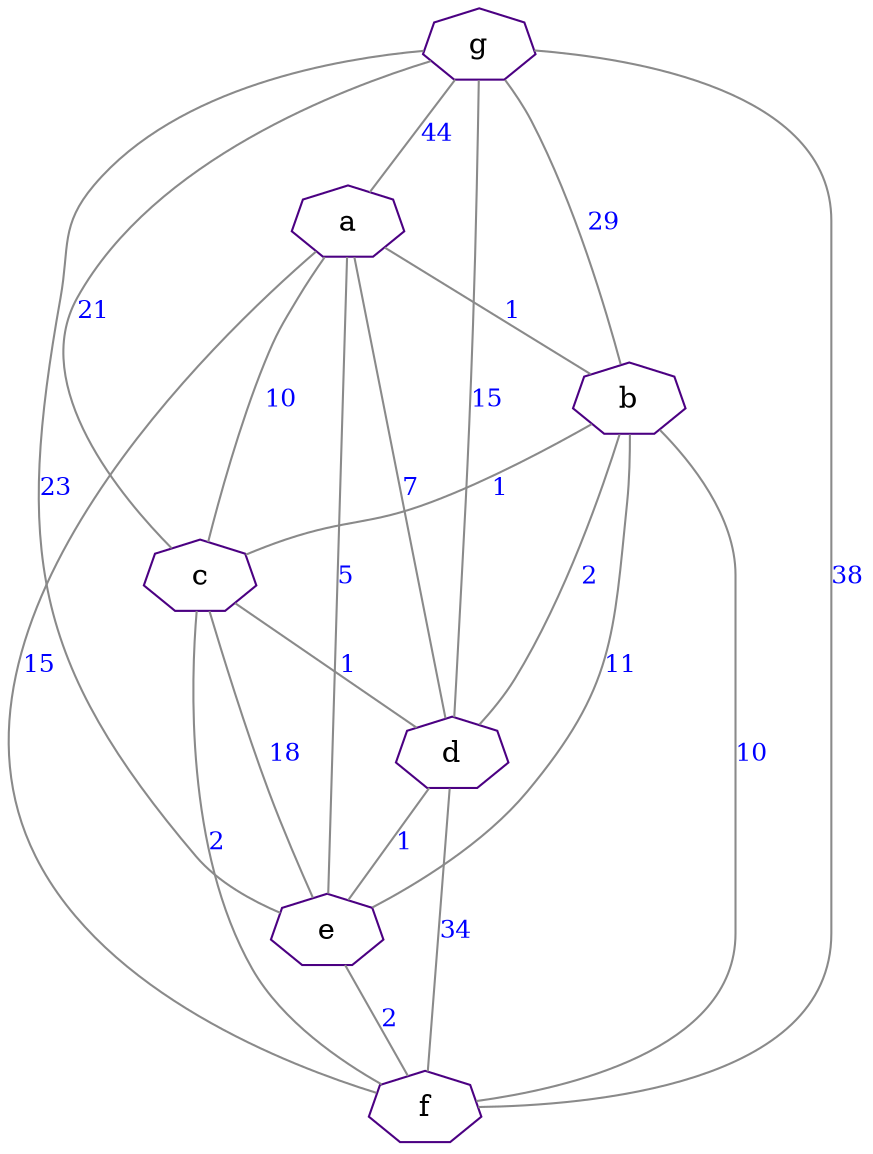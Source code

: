 graph G
{
    edge[color="gray54",fontcolor="blue",fontsize=12, len=3];
    node[color="indigo",fontsize=14, shape="septagon"];

    a -- b [label="1"];
    b -- c [label="1"];
    c -- d [label="1"];
    d -- e [label="1"];
    e -- f [label="2"];
    a -- f [label="15"];
    a -- c [label="10"];
    a -- d [label="7"];
    a -- e [label="5"];
    b -- d [label="2"];
    b -- e [label="11"];
    b -- f [label="10"];
    c -- e [label="18"];
    c -- f [label="2"];
    d -- f [label="34"];
	g -- a [label="44"];
	g -- b [label="29"];
	g -- c [label="21"];
	g -- d [label="15"];
	g -- e [label="23"];
	g -- f [label="38"];
}

